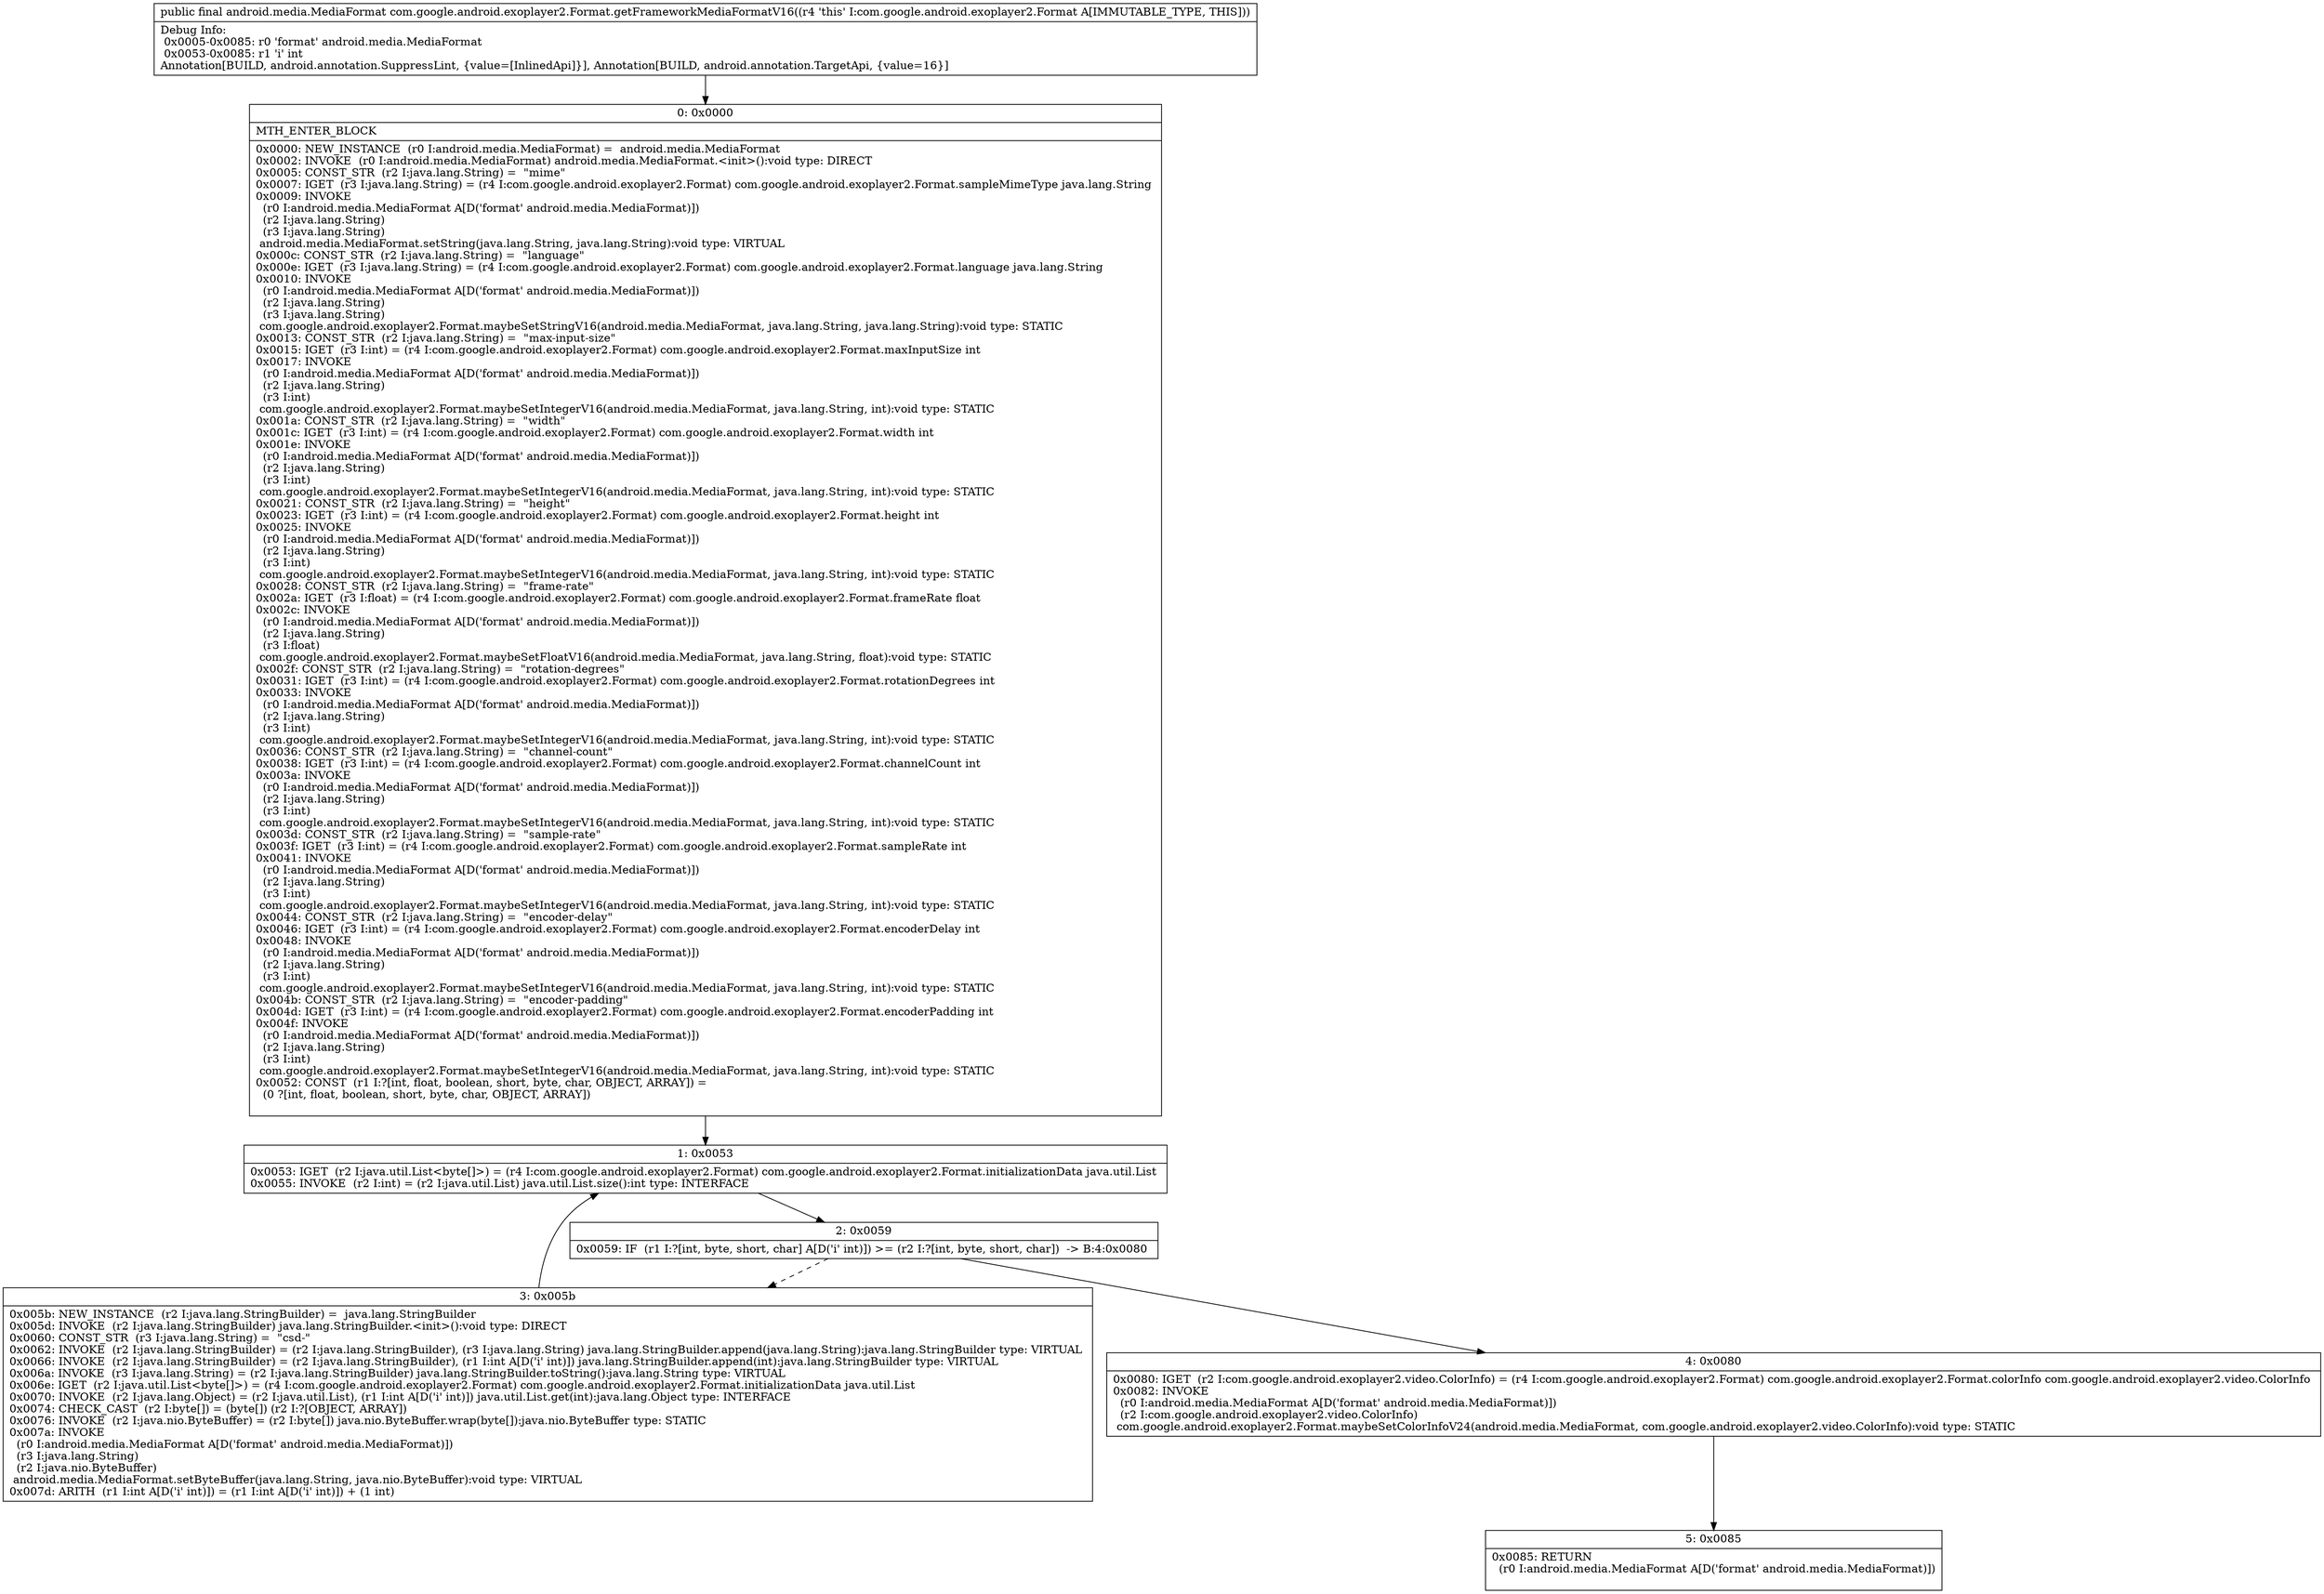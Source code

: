 digraph "CFG forcom.google.android.exoplayer2.Format.getFrameworkMediaFormatV16()Landroid\/media\/MediaFormat;" {
Node_0 [shape=record,label="{0\:\ 0x0000|MTH_ENTER_BLOCK\l|0x0000: NEW_INSTANCE  (r0 I:android.media.MediaFormat) =  android.media.MediaFormat \l0x0002: INVOKE  (r0 I:android.media.MediaFormat) android.media.MediaFormat.\<init\>():void type: DIRECT \l0x0005: CONST_STR  (r2 I:java.lang.String) =  \"mime\" \l0x0007: IGET  (r3 I:java.lang.String) = (r4 I:com.google.android.exoplayer2.Format) com.google.android.exoplayer2.Format.sampleMimeType java.lang.String \l0x0009: INVOKE  \l  (r0 I:android.media.MediaFormat A[D('format' android.media.MediaFormat)])\l  (r2 I:java.lang.String)\l  (r3 I:java.lang.String)\l android.media.MediaFormat.setString(java.lang.String, java.lang.String):void type: VIRTUAL \l0x000c: CONST_STR  (r2 I:java.lang.String) =  \"language\" \l0x000e: IGET  (r3 I:java.lang.String) = (r4 I:com.google.android.exoplayer2.Format) com.google.android.exoplayer2.Format.language java.lang.String \l0x0010: INVOKE  \l  (r0 I:android.media.MediaFormat A[D('format' android.media.MediaFormat)])\l  (r2 I:java.lang.String)\l  (r3 I:java.lang.String)\l com.google.android.exoplayer2.Format.maybeSetStringV16(android.media.MediaFormat, java.lang.String, java.lang.String):void type: STATIC \l0x0013: CONST_STR  (r2 I:java.lang.String) =  \"max\-input\-size\" \l0x0015: IGET  (r3 I:int) = (r4 I:com.google.android.exoplayer2.Format) com.google.android.exoplayer2.Format.maxInputSize int \l0x0017: INVOKE  \l  (r0 I:android.media.MediaFormat A[D('format' android.media.MediaFormat)])\l  (r2 I:java.lang.String)\l  (r3 I:int)\l com.google.android.exoplayer2.Format.maybeSetIntegerV16(android.media.MediaFormat, java.lang.String, int):void type: STATIC \l0x001a: CONST_STR  (r2 I:java.lang.String) =  \"width\" \l0x001c: IGET  (r3 I:int) = (r4 I:com.google.android.exoplayer2.Format) com.google.android.exoplayer2.Format.width int \l0x001e: INVOKE  \l  (r0 I:android.media.MediaFormat A[D('format' android.media.MediaFormat)])\l  (r2 I:java.lang.String)\l  (r3 I:int)\l com.google.android.exoplayer2.Format.maybeSetIntegerV16(android.media.MediaFormat, java.lang.String, int):void type: STATIC \l0x0021: CONST_STR  (r2 I:java.lang.String) =  \"height\" \l0x0023: IGET  (r3 I:int) = (r4 I:com.google.android.exoplayer2.Format) com.google.android.exoplayer2.Format.height int \l0x0025: INVOKE  \l  (r0 I:android.media.MediaFormat A[D('format' android.media.MediaFormat)])\l  (r2 I:java.lang.String)\l  (r3 I:int)\l com.google.android.exoplayer2.Format.maybeSetIntegerV16(android.media.MediaFormat, java.lang.String, int):void type: STATIC \l0x0028: CONST_STR  (r2 I:java.lang.String) =  \"frame\-rate\" \l0x002a: IGET  (r3 I:float) = (r4 I:com.google.android.exoplayer2.Format) com.google.android.exoplayer2.Format.frameRate float \l0x002c: INVOKE  \l  (r0 I:android.media.MediaFormat A[D('format' android.media.MediaFormat)])\l  (r2 I:java.lang.String)\l  (r3 I:float)\l com.google.android.exoplayer2.Format.maybeSetFloatV16(android.media.MediaFormat, java.lang.String, float):void type: STATIC \l0x002f: CONST_STR  (r2 I:java.lang.String) =  \"rotation\-degrees\" \l0x0031: IGET  (r3 I:int) = (r4 I:com.google.android.exoplayer2.Format) com.google.android.exoplayer2.Format.rotationDegrees int \l0x0033: INVOKE  \l  (r0 I:android.media.MediaFormat A[D('format' android.media.MediaFormat)])\l  (r2 I:java.lang.String)\l  (r3 I:int)\l com.google.android.exoplayer2.Format.maybeSetIntegerV16(android.media.MediaFormat, java.lang.String, int):void type: STATIC \l0x0036: CONST_STR  (r2 I:java.lang.String) =  \"channel\-count\" \l0x0038: IGET  (r3 I:int) = (r4 I:com.google.android.exoplayer2.Format) com.google.android.exoplayer2.Format.channelCount int \l0x003a: INVOKE  \l  (r0 I:android.media.MediaFormat A[D('format' android.media.MediaFormat)])\l  (r2 I:java.lang.String)\l  (r3 I:int)\l com.google.android.exoplayer2.Format.maybeSetIntegerV16(android.media.MediaFormat, java.lang.String, int):void type: STATIC \l0x003d: CONST_STR  (r2 I:java.lang.String) =  \"sample\-rate\" \l0x003f: IGET  (r3 I:int) = (r4 I:com.google.android.exoplayer2.Format) com.google.android.exoplayer2.Format.sampleRate int \l0x0041: INVOKE  \l  (r0 I:android.media.MediaFormat A[D('format' android.media.MediaFormat)])\l  (r2 I:java.lang.String)\l  (r3 I:int)\l com.google.android.exoplayer2.Format.maybeSetIntegerV16(android.media.MediaFormat, java.lang.String, int):void type: STATIC \l0x0044: CONST_STR  (r2 I:java.lang.String) =  \"encoder\-delay\" \l0x0046: IGET  (r3 I:int) = (r4 I:com.google.android.exoplayer2.Format) com.google.android.exoplayer2.Format.encoderDelay int \l0x0048: INVOKE  \l  (r0 I:android.media.MediaFormat A[D('format' android.media.MediaFormat)])\l  (r2 I:java.lang.String)\l  (r3 I:int)\l com.google.android.exoplayer2.Format.maybeSetIntegerV16(android.media.MediaFormat, java.lang.String, int):void type: STATIC \l0x004b: CONST_STR  (r2 I:java.lang.String) =  \"encoder\-padding\" \l0x004d: IGET  (r3 I:int) = (r4 I:com.google.android.exoplayer2.Format) com.google.android.exoplayer2.Format.encoderPadding int \l0x004f: INVOKE  \l  (r0 I:android.media.MediaFormat A[D('format' android.media.MediaFormat)])\l  (r2 I:java.lang.String)\l  (r3 I:int)\l com.google.android.exoplayer2.Format.maybeSetIntegerV16(android.media.MediaFormat, java.lang.String, int):void type: STATIC \l0x0052: CONST  (r1 I:?[int, float, boolean, short, byte, char, OBJECT, ARRAY]) = \l  (0 ?[int, float, boolean, short, byte, char, OBJECT, ARRAY])\l \l}"];
Node_1 [shape=record,label="{1\:\ 0x0053|0x0053: IGET  (r2 I:java.util.List\<byte[]\>) = (r4 I:com.google.android.exoplayer2.Format) com.google.android.exoplayer2.Format.initializationData java.util.List \l0x0055: INVOKE  (r2 I:int) = (r2 I:java.util.List) java.util.List.size():int type: INTERFACE \l}"];
Node_2 [shape=record,label="{2\:\ 0x0059|0x0059: IF  (r1 I:?[int, byte, short, char] A[D('i' int)]) \>= (r2 I:?[int, byte, short, char])  \-\> B:4:0x0080 \l}"];
Node_3 [shape=record,label="{3\:\ 0x005b|0x005b: NEW_INSTANCE  (r2 I:java.lang.StringBuilder) =  java.lang.StringBuilder \l0x005d: INVOKE  (r2 I:java.lang.StringBuilder) java.lang.StringBuilder.\<init\>():void type: DIRECT \l0x0060: CONST_STR  (r3 I:java.lang.String) =  \"csd\-\" \l0x0062: INVOKE  (r2 I:java.lang.StringBuilder) = (r2 I:java.lang.StringBuilder), (r3 I:java.lang.String) java.lang.StringBuilder.append(java.lang.String):java.lang.StringBuilder type: VIRTUAL \l0x0066: INVOKE  (r2 I:java.lang.StringBuilder) = (r2 I:java.lang.StringBuilder), (r1 I:int A[D('i' int)]) java.lang.StringBuilder.append(int):java.lang.StringBuilder type: VIRTUAL \l0x006a: INVOKE  (r3 I:java.lang.String) = (r2 I:java.lang.StringBuilder) java.lang.StringBuilder.toString():java.lang.String type: VIRTUAL \l0x006e: IGET  (r2 I:java.util.List\<byte[]\>) = (r4 I:com.google.android.exoplayer2.Format) com.google.android.exoplayer2.Format.initializationData java.util.List \l0x0070: INVOKE  (r2 I:java.lang.Object) = (r2 I:java.util.List), (r1 I:int A[D('i' int)]) java.util.List.get(int):java.lang.Object type: INTERFACE \l0x0074: CHECK_CAST  (r2 I:byte[]) = (byte[]) (r2 I:?[OBJECT, ARRAY]) \l0x0076: INVOKE  (r2 I:java.nio.ByteBuffer) = (r2 I:byte[]) java.nio.ByteBuffer.wrap(byte[]):java.nio.ByteBuffer type: STATIC \l0x007a: INVOKE  \l  (r0 I:android.media.MediaFormat A[D('format' android.media.MediaFormat)])\l  (r3 I:java.lang.String)\l  (r2 I:java.nio.ByteBuffer)\l android.media.MediaFormat.setByteBuffer(java.lang.String, java.nio.ByteBuffer):void type: VIRTUAL \l0x007d: ARITH  (r1 I:int A[D('i' int)]) = (r1 I:int A[D('i' int)]) + (1 int) \l}"];
Node_4 [shape=record,label="{4\:\ 0x0080|0x0080: IGET  (r2 I:com.google.android.exoplayer2.video.ColorInfo) = (r4 I:com.google.android.exoplayer2.Format) com.google.android.exoplayer2.Format.colorInfo com.google.android.exoplayer2.video.ColorInfo \l0x0082: INVOKE  \l  (r0 I:android.media.MediaFormat A[D('format' android.media.MediaFormat)])\l  (r2 I:com.google.android.exoplayer2.video.ColorInfo)\l com.google.android.exoplayer2.Format.maybeSetColorInfoV24(android.media.MediaFormat, com.google.android.exoplayer2.video.ColorInfo):void type: STATIC \l}"];
Node_5 [shape=record,label="{5\:\ 0x0085|0x0085: RETURN  \l  (r0 I:android.media.MediaFormat A[D('format' android.media.MediaFormat)])\l \l}"];
MethodNode[shape=record,label="{public final android.media.MediaFormat com.google.android.exoplayer2.Format.getFrameworkMediaFormatV16((r4 'this' I:com.google.android.exoplayer2.Format A[IMMUTABLE_TYPE, THIS]))  | Debug Info:\l  0x0005\-0x0085: r0 'format' android.media.MediaFormat\l  0x0053\-0x0085: r1 'i' int\lAnnotation[BUILD, android.annotation.SuppressLint, \{value=[InlinedApi]\}], Annotation[BUILD, android.annotation.TargetApi, \{value=16\}]\l}"];
MethodNode -> Node_0;
Node_0 -> Node_1;
Node_1 -> Node_2;
Node_2 -> Node_3[style=dashed];
Node_2 -> Node_4;
Node_3 -> Node_1;
Node_4 -> Node_5;
}

